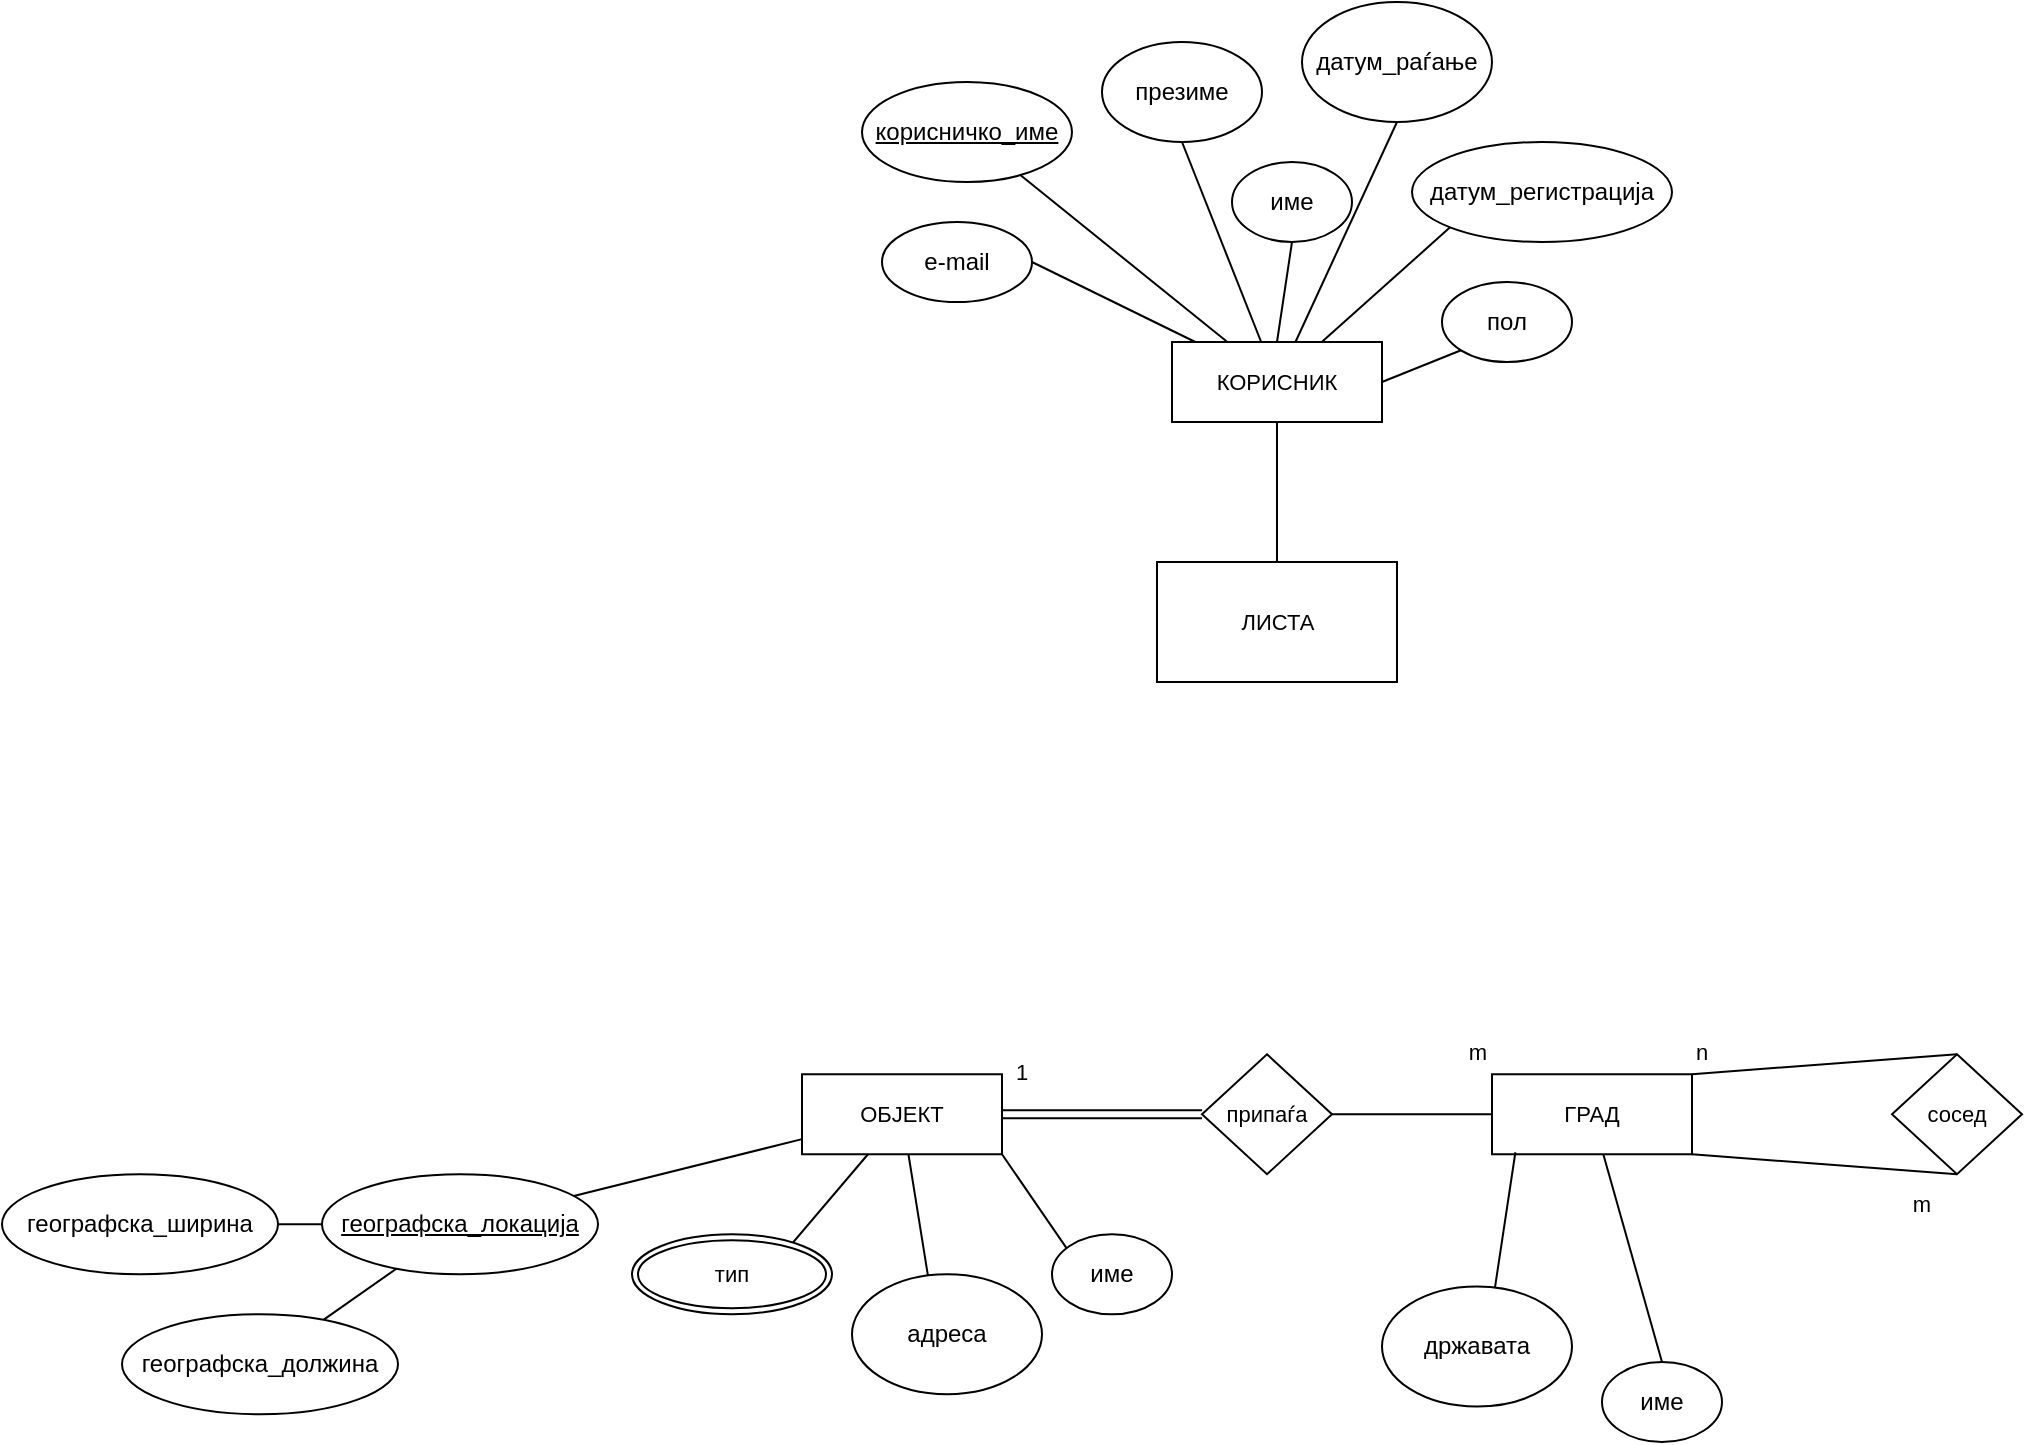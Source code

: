 <mxfile version="24.8.0">
  <diagram name="Page-1" id="OveQ7YPZgJFa75PUvUcG">
    <mxGraphModel dx="1050" dy="599" grid="1" gridSize="10" guides="1" tooltips="1" connect="1" arrows="1" fold="1" page="1" pageScale="1" pageWidth="850" pageHeight="1100" math="0" shadow="0">
      <root>
        <mxCell id="0" />
        <mxCell id="1" parent="0" />
        <mxCell id="6-P5FYOCv_knJDz39_xE-94" value="" style="edgeStyle=none;shape=connector;rounded=0;jumpStyle=none;orthogonalLoop=1;jettySize=auto;html=1;strokeColor=default;strokeWidth=1;align=center;verticalAlign=middle;fontFamily=Helvetica;fontSize=11;fontColor=default;labelBackgroundColor=default;startArrow=none;startFill=0;endArrow=none;endFill=0;" edge="1" parent="1" source="6-P5FYOCv_knJDz39_xE-1" target="6-P5FYOCv_knJDz39_xE-93">
          <mxGeometry relative="1" as="geometry" />
        </mxCell>
        <mxCell id="6-P5FYOCv_knJDz39_xE-1" value="КОРИСНИК" style="rounded=0;whiteSpace=wrap;html=1;fontFamily=Helvetica;fontSize=11;fontColor=default;labelBackgroundColor=default;" vertex="1" parent="1">
          <mxGeometry x="615" y="410" width="105" height="40" as="geometry" />
        </mxCell>
        <mxCell id="6-P5FYOCv_knJDz39_xE-20" style="edgeStyle=none;shape=connector;rounded=0;jumpStyle=none;orthogonalLoop=1;jettySize=auto;html=1;exitX=0.5;exitY=1;exitDx=0;exitDy=0;strokeColor=default;strokeWidth=1;align=center;verticalAlign=middle;fontFamily=Helvetica;fontSize=11;fontColor=default;labelBackgroundColor=default;startArrow=none;startFill=0;endArrow=none;endFill=0;" edge="1" parent="1" source="6-P5FYOCv_knJDz39_xE-2" target="6-P5FYOCv_knJDz39_xE-1">
          <mxGeometry relative="1" as="geometry" />
        </mxCell>
        <mxCell id="6-P5FYOCv_knJDz39_xE-2" value="презиме" style="ellipse;whiteSpace=wrap;html=1;rounded=1;" vertex="1" parent="1">
          <mxGeometry x="580" y="260" width="80" height="50" as="geometry" />
        </mxCell>
        <mxCell id="6-P5FYOCv_knJDz39_xE-22" style="edgeStyle=none;shape=connector;rounded=0;jumpStyle=none;orthogonalLoop=1;jettySize=auto;html=1;exitX=0.5;exitY=1;exitDx=0;exitDy=0;strokeColor=default;strokeWidth=1;align=center;verticalAlign=middle;fontFamily=Helvetica;fontSize=11;fontColor=default;labelBackgroundColor=default;startArrow=none;startFill=0;endArrow=none;endFill=0;" edge="1" parent="1" source="6-P5FYOCv_knJDz39_xE-4" target="6-P5FYOCv_knJDz39_xE-1">
          <mxGeometry relative="1" as="geometry" />
        </mxCell>
        <mxCell id="6-P5FYOCv_knJDz39_xE-4" value="датум_раѓање" style="ellipse;whiteSpace=wrap;html=1;rounded=1;" vertex="1" parent="1">
          <mxGeometry x="680" y="240" width="95" height="60" as="geometry" />
        </mxCell>
        <mxCell id="6-P5FYOCv_knJDz39_xE-23" style="edgeStyle=none;shape=connector;rounded=0;jumpStyle=none;orthogonalLoop=1;jettySize=auto;html=1;exitX=1;exitY=0.5;exitDx=0;exitDy=0;strokeColor=default;strokeWidth=1;align=center;verticalAlign=middle;fontFamily=Helvetica;fontSize=11;fontColor=default;labelBackgroundColor=default;startArrow=none;startFill=0;endArrow=none;endFill=0;" edge="1" parent="1" source="6-P5FYOCv_knJDz39_xE-6" target="6-P5FYOCv_knJDz39_xE-1">
          <mxGeometry relative="1" as="geometry" />
        </mxCell>
        <mxCell id="6-P5FYOCv_knJDz39_xE-6" value=" e-mail" style="ellipse;whiteSpace=wrap;html=1;rounded=1;" vertex="1" parent="1">
          <mxGeometry x="470" y="350" width="75" height="40" as="geometry" />
        </mxCell>
        <mxCell id="6-P5FYOCv_knJDz39_xE-21" style="edgeStyle=none;shape=connector;rounded=0;jumpStyle=none;orthogonalLoop=1;jettySize=auto;html=1;exitX=0.5;exitY=1;exitDx=0;exitDy=0;strokeColor=default;strokeWidth=1;align=center;verticalAlign=middle;fontFamily=Helvetica;fontSize=11;fontColor=default;labelBackgroundColor=default;startArrow=none;startFill=0;endArrow=none;endFill=0;entryX=0.5;entryY=0;entryDx=0;entryDy=0;" edge="1" parent="1" source="6-P5FYOCv_knJDz39_xE-9" target="6-P5FYOCv_knJDz39_xE-1">
          <mxGeometry relative="1" as="geometry">
            <mxPoint x="730" y="380" as="targetPoint" />
          </mxGeometry>
        </mxCell>
        <mxCell id="6-P5FYOCv_knJDz39_xE-9" value="име" style="ellipse;whiteSpace=wrap;html=1;rounded=1;" vertex="1" parent="1">
          <mxGeometry x="645" y="320" width="60" height="40" as="geometry" />
        </mxCell>
        <mxCell id="6-P5FYOCv_knJDz39_xE-11" value="&lt;u data-l-s=&quot;37460&quot;&gt;корисничко_име&lt;/u&gt;" style="ellipse;whiteSpace=wrap;html=1;rounded=1;" vertex="1" parent="1">
          <mxGeometry x="460" y="280" width="105" height="50" as="geometry" />
        </mxCell>
        <mxCell id="6-P5FYOCv_knJDz39_xE-24" style="edgeStyle=none;shape=connector;rounded=0;jumpStyle=none;orthogonalLoop=1;jettySize=auto;html=1;exitX=0;exitY=1;exitDx=0;exitDy=0;strokeColor=default;strokeWidth=1;align=center;verticalAlign=middle;fontFamily=Helvetica;fontSize=11;fontColor=default;labelBackgroundColor=default;startArrow=none;startFill=0;endArrow=none;endFill=0;" edge="1" parent="1" source="6-P5FYOCv_knJDz39_xE-13" target="6-P5FYOCv_knJDz39_xE-1">
          <mxGeometry relative="1" as="geometry" />
        </mxCell>
        <mxCell id="6-P5FYOCv_knJDz39_xE-13" value="датум_регистрација" style="ellipse;whiteSpace=wrap;html=1;rounded=1;" vertex="1" parent="1">
          <mxGeometry x="735" y="310" width="130" height="50" as="geometry" />
        </mxCell>
        <mxCell id="6-P5FYOCv_knJDz39_xE-15" value=" пол" style="ellipse;whiteSpace=wrap;html=1;rounded=1;" vertex="1" parent="1">
          <mxGeometry x="750" y="380" width="65" height="40" as="geometry" />
        </mxCell>
        <mxCell id="6-P5FYOCv_knJDz39_xE-19" style="rounded=0;orthogonalLoop=1;jettySize=auto;html=1;endArrow=none;endFill=0;strokeColor=default;startArrow=none;startFill=0;strokeWidth=1;jumpStyle=none;" edge="1" parent="1" source="6-P5FYOCv_knJDz39_xE-11" target="6-P5FYOCv_knJDz39_xE-1">
          <mxGeometry relative="1" as="geometry">
            <mxPoint x="479.996" y="370.004" as="sourcePoint" />
            <mxPoint x="588.25" y="483.4" as="targetPoint" />
          </mxGeometry>
        </mxCell>
        <mxCell id="6-P5FYOCv_knJDz39_xE-25" style="edgeStyle=none;shape=connector;rounded=0;jumpStyle=none;orthogonalLoop=1;jettySize=auto;html=1;exitX=1;exitY=1;exitDx=0;exitDy=0;strokeColor=default;strokeWidth=1;align=center;verticalAlign=middle;fontFamily=Helvetica;fontSize=11;fontColor=default;labelBackgroundColor=default;startArrow=none;startFill=0;endArrow=none;endFill=0;" edge="1" parent="1" source="6-P5FYOCv_knJDz39_xE-15" target="6-P5FYOCv_knJDz39_xE-15">
          <mxGeometry relative="1" as="geometry" />
        </mxCell>
        <mxCell id="6-P5FYOCv_knJDz39_xE-26" style="edgeStyle=none;shape=connector;rounded=0;jumpStyle=none;orthogonalLoop=1;jettySize=auto;html=1;exitX=0;exitY=1;exitDx=0;exitDy=0;entryX=1;entryY=0.5;entryDx=0;entryDy=0;strokeColor=default;strokeWidth=1;align=center;verticalAlign=middle;fontFamily=Helvetica;fontSize=11;fontColor=default;labelBackgroundColor=default;startArrow=none;startFill=0;endArrow=none;endFill=0;" edge="1" parent="1" source="6-P5FYOCv_knJDz39_xE-15" target="6-P5FYOCv_knJDz39_xE-1">
          <mxGeometry relative="1" as="geometry" />
        </mxCell>
        <mxCell id="6-P5FYOCv_knJDz39_xE-44" value="ОБЈЕКТ" style="rounded=0;whiteSpace=wrap;html=1;fontFamily=Helvetica;fontSize=11;fontColor=default;labelBackgroundColor=default;" vertex="1" parent="1">
          <mxGeometry x="430" y="776.13" width="100" height="40" as="geometry" />
        </mxCell>
        <mxCell id="6-P5FYOCv_knJDz39_xE-45" style="edgeStyle=none;shape=connector;rounded=0;jumpStyle=none;orthogonalLoop=1;jettySize=auto;html=1;exitX=0.5;exitY=1;exitDx=0;exitDy=0;strokeColor=default;strokeWidth=1;align=center;verticalAlign=middle;fontFamily=Helvetica;fontSize=11;fontColor=default;labelBackgroundColor=default;startArrow=none;startFill=0;endArrow=none;endFill=0;" edge="1" parent="1" source="6-P5FYOCv_knJDz39_xE-60" target="6-P5FYOCv_knJDz39_xE-44">
          <mxGeometry relative="1" as="geometry">
            <mxPoint x="433" y="618.13" as="sourcePoint" />
          </mxGeometry>
        </mxCell>
        <mxCell id="6-P5FYOCv_knJDz39_xE-47" style="edgeStyle=none;shape=connector;rounded=0;jumpStyle=none;orthogonalLoop=1;jettySize=auto;html=1;exitX=0.5;exitY=1;exitDx=0;exitDy=0;strokeColor=default;strokeWidth=1;align=center;verticalAlign=middle;fontFamily=Helvetica;fontSize=11;fontColor=default;labelBackgroundColor=default;startArrow=none;startFill=0;endArrow=none;endFill=0;" edge="1" parent="1" source="6-P5FYOCv_knJDz39_xE-48" target="6-P5FYOCv_knJDz39_xE-44">
          <mxGeometry relative="1" as="geometry" />
        </mxCell>
        <mxCell id="6-P5FYOCv_knJDz39_xE-48" value="адреса" style="ellipse;whiteSpace=wrap;html=1;rounded=1;" vertex="1" parent="1">
          <mxGeometry x="455" y="876.13" width="95" height="60" as="geometry" />
        </mxCell>
        <mxCell id="6-P5FYOCv_knJDz39_xE-51" style="edgeStyle=none;shape=connector;rounded=0;jumpStyle=none;orthogonalLoop=1;jettySize=auto;html=1;exitX=0.5;exitY=1;exitDx=0;exitDy=0;strokeColor=default;strokeWidth=1;align=center;verticalAlign=middle;fontFamily=Helvetica;fontSize=11;fontColor=default;labelBackgroundColor=default;startArrow=none;startFill=0;endArrow=none;endFill=0;entryX=1;entryY=1;entryDx=0;entryDy=0;" edge="1" parent="1" source="6-P5FYOCv_knJDz39_xE-52" target="6-P5FYOCv_knJDz39_xE-44">
          <mxGeometry relative="1" as="geometry">
            <mxPoint x="543" y="686.13" as="targetPoint" />
          </mxGeometry>
        </mxCell>
        <mxCell id="6-P5FYOCv_knJDz39_xE-52" value="име" style="ellipse;whiteSpace=wrap;html=1;rounded=1;" vertex="1" parent="1">
          <mxGeometry x="555" y="856.13" width="60" height="40" as="geometry" />
        </mxCell>
        <mxCell id="6-P5FYOCv_knJDz39_xE-62" value="" style="edgeStyle=none;shape=connector;rounded=0;jumpStyle=none;orthogonalLoop=1;jettySize=auto;html=1;strokeColor=default;strokeWidth=1;align=center;verticalAlign=middle;fontFamily=Helvetica;fontSize=11;fontColor=default;labelBackgroundColor=default;startArrow=none;startFill=0;endArrow=none;endFill=0;" edge="1" parent="1" source="6-P5FYOCv_knJDz39_xE-53" target="6-P5FYOCv_knJDz39_xE-61">
          <mxGeometry relative="1" as="geometry" />
        </mxCell>
        <mxCell id="6-P5FYOCv_knJDz39_xE-64" value="" style="edgeStyle=none;shape=connector;rounded=0;jumpStyle=none;orthogonalLoop=1;jettySize=auto;html=1;strokeColor=default;strokeWidth=1;align=center;verticalAlign=middle;fontFamily=Helvetica;fontSize=11;fontColor=default;labelBackgroundColor=default;startArrow=none;startFill=0;endArrow=none;endFill=0;" edge="1" parent="1" source="6-P5FYOCv_knJDz39_xE-53" target="6-P5FYOCv_knJDz39_xE-63">
          <mxGeometry relative="1" as="geometry" />
        </mxCell>
        <mxCell id="6-P5FYOCv_knJDz39_xE-53" value="&lt;u data-l-s=&quot;89909&quot;&gt;географска_локација&lt;/u&gt;" style="ellipse;whiteSpace=wrap;html=1;rounded=1;" vertex="1" parent="1">
          <mxGeometry x="190" y="826.13" width="138" height="50" as="geometry" />
        </mxCell>
        <mxCell id="6-P5FYOCv_knJDz39_xE-57" style="rounded=0;orthogonalLoop=1;jettySize=auto;html=1;endArrow=none;endFill=0;strokeColor=default;startArrow=none;startFill=0;strokeWidth=1;jumpStyle=none;" edge="1" parent="1" source="6-P5FYOCv_knJDz39_xE-53" target="6-P5FYOCv_knJDz39_xE-44">
          <mxGeometry relative="1" as="geometry">
            <mxPoint x="292.996" y="676.134" as="sourcePoint" />
            <mxPoint x="401.25" y="789.53" as="targetPoint" />
          </mxGeometry>
        </mxCell>
        <mxCell id="6-P5FYOCv_knJDz39_xE-58" style="edgeStyle=none;shape=connector;rounded=0;jumpStyle=none;orthogonalLoop=1;jettySize=auto;html=1;exitX=1;exitY=1;exitDx=0;exitDy=0;strokeColor=default;strokeWidth=1;align=center;verticalAlign=middle;fontFamily=Helvetica;fontSize=11;fontColor=default;labelBackgroundColor=default;startArrow=none;startFill=0;endArrow=none;endFill=0;" edge="1" parent="1">
          <mxGeometry relative="1" as="geometry">
            <mxPoint x="973.481" y="956.402" as="sourcePoint" />
            <mxPoint x="973.91" y="956.133" as="targetPoint" />
          </mxGeometry>
        </mxCell>
        <mxCell id="6-P5FYOCv_knJDz39_xE-60" value="тип" style="ellipse;shape=doubleEllipse;margin=3;whiteSpace=wrap;html=1;align=center;rounded=1;fontFamily=Helvetica;fontSize=11;fontColor=default;labelBackgroundColor=default;" vertex="1" parent="1">
          <mxGeometry x="345" y="856.13" width="100" height="40" as="geometry" />
        </mxCell>
        <mxCell id="6-P5FYOCv_knJDz39_xE-61" value="&lt;span data-l-s=&quot;22477&quot;&gt;географска_ширина&lt;/span&gt;" style="ellipse;whiteSpace=wrap;html=1;rounded=1;" vertex="1" parent="1">
          <mxGeometry x="30" y="826.13" width="138" height="50" as="geometry" />
        </mxCell>
        <mxCell id="6-P5FYOCv_knJDz39_xE-63" value="&lt;span data-l-s=&quot;16275&quot;&gt;географска_должина&lt;/span&gt;" style="ellipse;whiteSpace=wrap;html=1;rounded=1;" vertex="1" parent="1">
          <mxGeometry x="90" y="896.13" width="138" height="50" as="geometry" />
        </mxCell>
        <mxCell id="6-P5FYOCv_knJDz39_xE-66" value="ГРАД" style="rounded=0;whiteSpace=wrap;html=1;fontFamily=Helvetica;fontSize=11;fontColor=default;labelBackgroundColor=default;" vertex="1" parent="1">
          <mxGeometry x="775" y="776.13" width="100" height="40" as="geometry" />
        </mxCell>
        <mxCell id="6-P5FYOCv_knJDz39_xE-68" style="edgeStyle=none;shape=connector;rounded=0;jumpStyle=none;orthogonalLoop=1;jettySize=auto;html=1;exitX=0.5;exitY=1;exitDx=0;exitDy=0;strokeColor=default;strokeWidth=1;align=center;verticalAlign=middle;fontFamily=Helvetica;fontSize=11;fontColor=default;labelBackgroundColor=default;startArrow=none;startFill=0;endArrow=none;endFill=0;entryX=0.117;entryY=0.975;entryDx=0;entryDy=0;entryPerimeter=0;" edge="1" parent="1" source="6-P5FYOCv_knJDz39_xE-69" target="6-P5FYOCv_knJDz39_xE-66">
          <mxGeometry relative="1" as="geometry" />
        </mxCell>
        <mxCell id="6-P5FYOCv_knJDz39_xE-69" value="државата" style="ellipse;whiteSpace=wrap;html=1;rounded=1;" vertex="1" parent="1">
          <mxGeometry x="720" y="882.26" width="95" height="60" as="geometry" />
        </mxCell>
        <mxCell id="6-P5FYOCv_knJDz39_xE-70" style="edgeStyle=none;shape=connector;rounded=0;jumpStyle=none;orthogonalLoop=1;jettySize=auto;html=1;exitX=0.5;exitY=0;exitDx=0;exitDy=0;strokeColor=default;strokeWidth=1;align=center;verticalAlign=middle;fontFamily=Helvetica;fontSize=11;fontColor=default;labelBackgroundColor=default;startArrow=none;startFill=0;endArrow=none;endFill=0;" edge="1" parent="1" target="6-P5FYOCv_knJDz39_xE-66" source="6-P5FYOCv_knJDz39_xE-77">
          <mxGeometry relative="1" as="geometry">
            <mxPoint x="888" y="686.13" as="targetPoint" />
            <mxPoint x="930" y="896" as="sourcePoint" />
          </mxGeometry>
        </mxCell>
        <mxCell id="6-P5FYOCv_knJDz39_xE-77" value="име" style="ellipse;whiteSpace=wrap;html=1;rounded=1;" vertex="1" parent="1">
          <mxGeometry x="830" y="920" width="60" height="40" as="geometry" />
        </mxCell>
        <mxCell id="6-P5FYOCv_knJDz39_xE-78" value="сосед" style="strokeWidth=1;html=1;shape=mxgraph.flowchart.decision;whiteSpace=wrap;rounded=1;fontFamily=Helvetica;fontSize=11;fontColor=default;labelBackgroundColor=default;" vertex="1" parent="1">
          <mxGeometry x="975" y="766.13" width="65" height="60" as="geometry" />
        </mxCell>
        <mxCell id="6-P5FYOCv_knJDz39_xE-80" style="edgeStyle=none;shape=connector;rounded=0;jumpStyle=none;orthogonalLoop=1;jettySize=auto;html=1;exitX=1;exitY=0;exitDx=0;exitDy=0;entryX=0.5;entryY=0;entryDx=0;entryDy=0;entryPerimeter=0;strokeColor=default;strokeWidth=1;align=center;verticalAlign=middle;fontFamily=Helvetica;fontSize=11;fontColor=default;labelBackgroundColor=default;startArrow=none;startFill=0;endArrow=none;endFill=0;" edge="1" parent="1" source="6-P5FYOCv_knJDz39_xE-66" target="6-P5FYOCv_knJDz39_xE-78">
          <mxGeometry relative="1" as="geometry">
            <mxPoint x="1145" y="776.13" as="sourcePoint" />
          </mxGeometry>
        </mxCell>
        <mxCell id="6-P5FYOCv_knJDz39_xE-82" style="edgeStyle=none;shape=connector;rounded=0;jumpStyle=none;orthogonalLoop=1;jettySize=auto;html=1;entryX=0.5;entryY=1;entryDx=0;entryDy=0;entryPerimeter=0;strokeColor=default;strokeWidth=1;align=center;verticalAlign=middle;fontFamily=Helvetica;fontSize=11;fontColor=default;labelBackgroundColor=default;startArrow=none;startFill=0;endArrow=none;endFill=0;exitX=1;exitY=1;exitDx=0;exitDy=0;" edge="1" parent="1" source="6-P5FYOCv_knJDz39_xE-66" target="6-P5FYOCv_knJDz39_xE-78">
          <mxGeometry relative="1" as="geometry">
            <mxPoint x="945" y="856.13" as="sourcePoint" />
          </mxGeometry>
        </mxCell>
        <mxCell id="6-P5FYOCv_knJDz39_xE-86" value="" style="edgeStyle=none;shape=connector;rounded=0;jumpStyle=none;orthogonalLoop=1;jettySize=auto;html=1;strokeColor=default;strokeWidth=1;align=center;verticalAlign=middle;fontFamily=Helvetica;fontSize=11;fontColor=default;labelBackgroundColor=default;startArrow=none;startFill=0;endArrow=none;endFill=0;" edge="1" parent="1" source="6-P5FYOCv_knJDz39_xE-85" target="6-P5FYOCv_knJDz39_xE-66">
          <mxGeometry relative="1" as="geometry" />
        </mxCell>
        <mxCell id="6-P5FYOCv_knJDz39_xE-87" value="" style="edgeStyle=none;shape=link;rounded=0;jumpStyle=none;orthogonalLoop=1;jettySize=auto;html=1;strokeColor=default;strokeWidth=1;align=center;verticalAlign=middle;fontFamily=Helvetica;fontSize=11;fontColor=default;labelBackgroundColor=default;startArrow=none;startFill=0;endArrow=none;endFill=0;" edge="1" parent="1" source="6-P5FYOCv_knJDz39_xE-85" target="6-P5FYOCv_knJDz39_xE-44">
          <mxGeometry relative="1" as="geometry" />
        </mxCell>
        <mxCell id="6-P5FYOCv_knJDz39_xE-85" value="припаѓа" style="strokeWidth=1;html=1;shape=mxgraph.flowchart.decision;whiteSpace=wrap;rounded=1;fontFamily=Helvetica;fontSize=11;fontColor=default;labelBackgroundColor=default;" vertex="1" parent="1">
          <mxGeometry x="630" y="766.13" width="65" height="60" as="geometry" />
        </mxCell>
        <mxCell id="6-P5FYOCv_knJDz39_xE-88" value="m" style="text;html=1;align=center;verticalAlign=middle;whiteSpace=wrap;rounded=0;fontFamily=Helvetica;fontSize=11;fontColor=default;labelBackgroundColor=default;" vertex="1" parent="1">
          <mxGeometry x="737.5" y="750" width="60" height="30" as="geometry" />
        </mxCell>
        <mxCell id="6-P5FYOCv_knJDz39_xE-89" value="1" style="text;html=1;align=center;verticalAlign=middle;whiteSpace=wrap;rounded=0;fontFamily=Helvetica;fontSize=11;fontColor=default;labelBackgroundColor=default;" vertex="1" parent="1">
          <mxGeometry x="510" y="760" width="60" height="30" as="geometry" />
        </mxCell>
        <mxCell id="6-P5FYOCv_knJDz39_xE-90" value="m" style="text;html=1;align=center;verticalAlign=middle;whiteSpace=wrap;rounded=0;fontFamily=Helvetica;fontSize=11;fontColor=default;labelBackgroundColor=default;" vertex="1" parent="1">
          <mxGeometry x="960" y="826.13" width="60" height="30" as="geometry" />
        </mxCell>
        <mxCell id="6-P5FYOCv_knJDz39_xE-91" value="n" style="text;html=1;align=center;verticalAlign=middle;whiteSpace=wrap;rounded=0;fontFamily=Helvetica;fontSize=11;fontColor=default;labelBackgroundColor=default;" vertex="1" parent="1">
          <mxGeometry x="850" y="750" width="60" height="30" as="geometry" />
        </mxCell>
        <mxCell id="6-P5FYOCv_knJDz39_xE-93" value="ЛИСТА" style="whiteSpace=wrap;html=1;fontSize=11;rounded=0;labelBackgroundColor=default;" vertex="1" parent="1">
          <mxGeometry x="607.5" y="520" width="120" height="60" as="geometry" />
        </mxCell>
      </root>
    </mxGraphModel>
  </diagram>
</mxfile>
